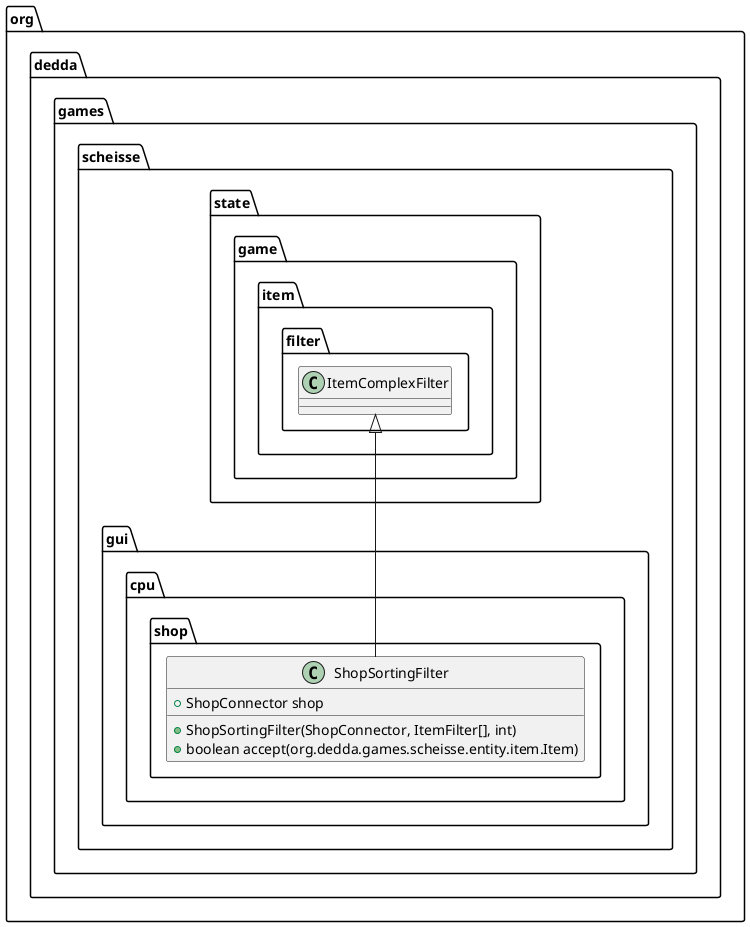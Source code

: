 @startuml
class org.dedda.games.scheisse.state.game.item.filter.ItemComplexFilter

class org.dedda.games.scheisse.gui.cpu.shop.ShopSortingFilter{
    + ShopConnector shop
    + ShopSortingFilter(ShopConnector, ItemFilter[], int)
    + boolean accept(org.dedda.games.scheisse.entity.item.Item)
}

org.dedda.games.scheisse.state.game.item.filter.ItemComplexFilter <|-- org.dedda.games.scheisse.gui.cpu.shop.ShopSortingFilter
@enduml
